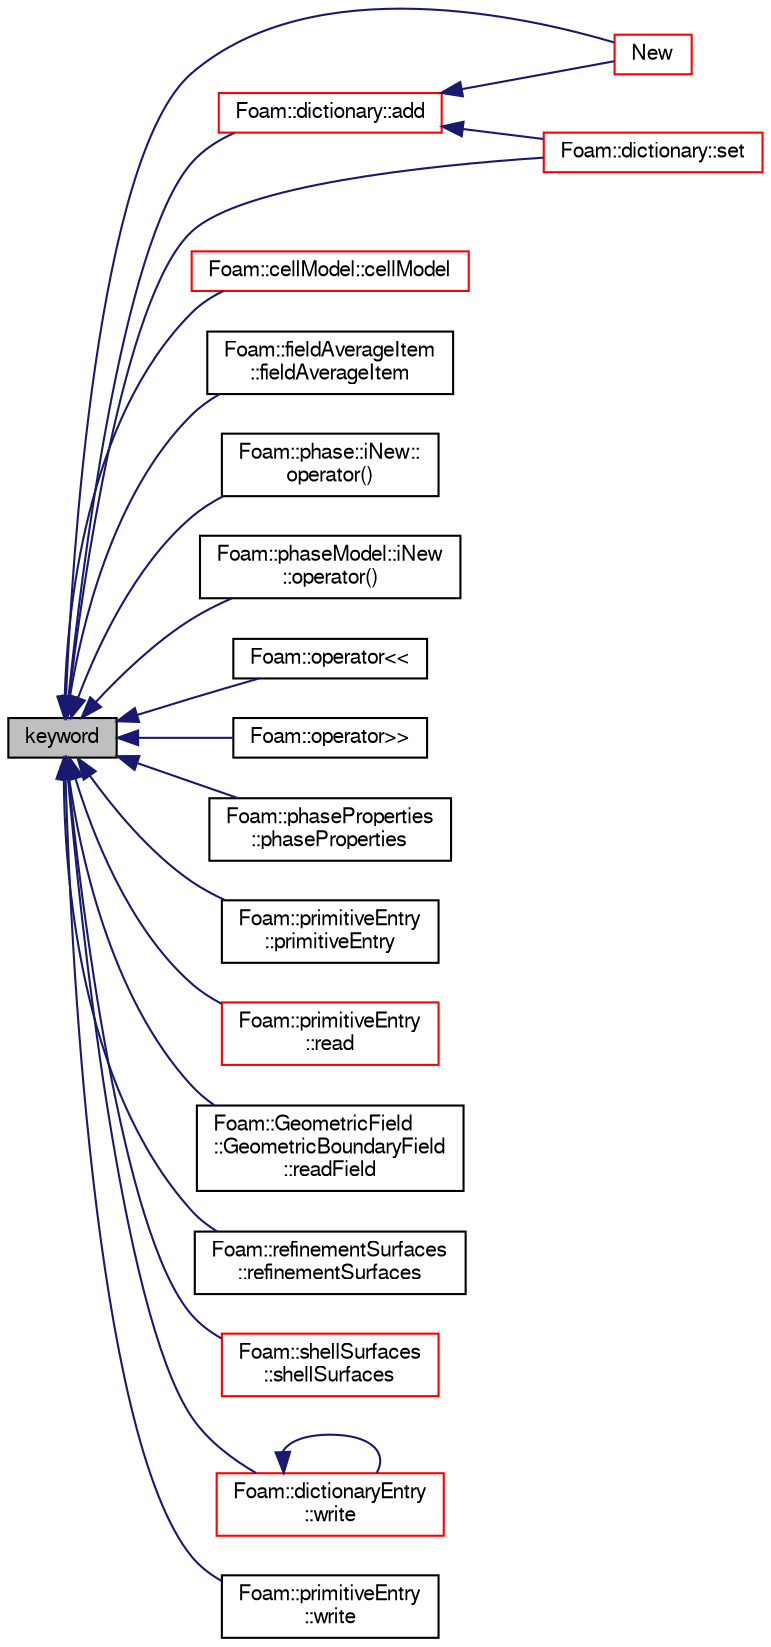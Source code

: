 digraph "keyword"
{
  bgcolor="transparent";
  edge [fontname="FreeSans",fontsize="10",labelfontname="FreeSans",labelfontsize="10"];
  node [fontname="FreeSans",fontsize="10",shape=record];
  rankdir="LR";
  Node388 [label="keyword",height=0.2,width=0.4,color="black", fillcolor="grey75", style="filled", fontcolor="black"];
  Node388 -> Node389 [dir="back",color="midnightblue",fontsize="10",style="solid",fontname="FreeSans"];
  Node389 [label="Foam::dictionary::add",height=0.2,width=0.4,color="red",URL="$a26014.html#ac2ddcab42322c8d8af5e5830ab4d431b",tooltip="Add a new entry. "];
  Node389 -> Node1409 [dir="back",color="midnightblue",fontsize="10",style="solid",fontname="FreeSans"];
  Node1409 [label="New",height=0.2,width=0.4,color="red",URL="$a26022.html#a8a226a546ec766d55192e65b55f87715",tooltip="Construct from Istream and insert into dictionary. "];
  Node389 -> Node4868 [dir="back",color="midnightblue",fontsize="10",style="solid",fontname="FreeSans"];
  Node4868 [label="Foam::dictionary::set",height=0.2,width=0.4,color="red",URL="$a26014.html#a8396ca7a6d20d7aeebc8b1ac9e18460b",tooltip="Assign a new entry, overwrite any existing entry. "];
  Node388 -> Node1742 [dir="back",color="midnightblue",fontsize="10",style="solid",fontname="FreeSans"];
  Node1742 [label="Foam::cellModel::cellModel",height=0.2,width=0.4,color="red",URL="$a27198.html#a085357b9a0cf7ca32f77de1f1ac83d5f",tooltip="Construct from Istream. "];
  Node388 -> Node920 [dir="back",color="midnightblue",fontsize="10",style="solid",fontname="FreeSans"];
  Node920 [label="Foam::fieldAverageItem\l::fieldAverageItem",height=0.2,width=0.4,color="black",URL="$a28710.html#a03cb0966f132a5e1bdd813b9f347eaf3",tooltip="Construct from Istream. "];
  Node388 -> Node1409 [dir="back",color="midnightblue",fontsize="10",style="solid",fontname="FreeSans"];
  Node388 -> Node5297 [dir="back",color="midnightblue",fontsize="10",style="solid",fontname="FreeSans"];
  Node5297 [label="Foam::phase::iNew::\loperator()",height=0.2,width=0.4,color="black",URL="$a32094.html#aed8668bb956ac4b56b7af5d3ccfad8a5"];
  Node388 -> Node5298 [dir="back",color="midnightblue",fontsize="10",style="solid",fontname="FreeSans"];
  Node5298 [label="Foam::phaseModel::iNew\l::operator()",height=0.2,width=0.4,color="black",URL="$a31938.html#ae76b2c1c03768c78d0240e9fc22f6033"];
  Node388 -> Node5299 [dir="back",color="midnightblue",fontsize="10",style="solid",fontname="FreeSans"];
  Node5299 [label="Foam::operator\<\<",height=0.2,width=0.4,color="black",URL="$a21124.html#af12d485521e7f637dae4f4cef86845c3"];
  Node388 -> Node2020 [dir="back",color="midnightblue",fontsize="10",style="solid",fontname="FreeSans"];
  Node2020 [label="Foam::operator\>\>",height=0.2,width=0.4,color="black",URL="$a21124.html#a10313e2510d88c8c1d1ad3baaff10a13"];
  Node388 -> Node695 [dir="back",color="midnightblue",fontsize="10",style="solid",fontname="FreeSans"];
  Node695 [label="Foam::phaseProperties\l::phaseProperties",height=0.2,width=0.4,color="black",URL="$a23954.html#a3b5b875ef8e2fad3fc424b37904a1446",tooltip="Construct from Istream. "];
  Node388 -> Node5300 [dir="back",color="midnightblue",fontsize="10",style="solid",fontname="FreeSans"];
  Node5300 [label="Foam::primitiveEntry\l::primitiveEntry",height=0.2,width=0.4,color="black",URL="$a26058.html#a19cbf4c2d66a5e53ac34e7c39012ce38",tooltip="Construct from keyword and a ITstream. "];
  Node388 -> Node1433 [dir="back",color="midnightblue",fontsize="10",style="solid",fontname="FreeSans"];
  Node1433 [label="Foam::primitiveEntry\l::read",height=0.2,width=0.4,color="red",URL="$a26058.html#aec631c08ab1cd21bac04fbc797c9c5fb",tooltip="Read tokens from the given stream. "];
  Node388 -> Node844 [dir="back",color="midnightblue",fontsize="10",style="solid",fontname="FreeSans"];
  Node844 [label="Foam::GeometricField\l::GeometricBoundaryField\l::readField",height=0.2,width=0.4,color="black",URL="$a26514.html#a3b159706bf20959b4215e3c90e2cdb2f",tooltip="Read the boundary field. "];
  Node388 -> Node2271 [dir="back",color="midnightblue",fontsize="10",style="solid",fontname="FreeSans"];
  Node2271 [label="Foam::refinementSurfaces\l::refinementSurfaces",height=0.2,width=0.4,color="black",URL="$a24686.html#a3eecea7df2307ad6efac0393c421de74",tooltip="Construct from surfaces and dictionary. "];
  Node388 -> Node4868 [dir="back",color="midnightblue",fontsize="10",style="solid",fontname="FreeSans"];
  Node388 -> Node2294 [dir="back",color="midnightblue",fontsize="10",style="solid",fontname="FreeSans"];
  Node2294 [label="Foam::shellSurfaces\l::shellSurfaces",height=0.2,width=0.4,color="red",URL="$a24694.html#a2c429cbb881bcc26360946abf9c5f3b9",tooltip="Construct from geometry and dictionary. "];
  Node388 -> Node637 [dir="back",color="midnightblue",fontsize="10",style="solid",fontname="FreeSans"];
  Node637 [label="Foam::dictionaryEntry\l::write",height=0.2,width=0.4,color="red",URL="$a26018.html#a293fdfec8bdfbd5c3913ab4c9f3454ff",tooltip="Write. "];
  Node637 -> Node637 [dir="back",color="midnightblue",fontsize="10",style="solid",fontname="FreeSans"];
  Node388 -> Node5301 [dir="back",color="midnightblue",fontsize="10",style="solid",fontname="FreeSans"];
  Node5301 [label="Foam::primitiveEntry\l::write",height=0.2,width=0.4,color="black",URL="$a26058.html#abba3093e9056aa1033a534c5f3df0a80",tooltip="Write, optionally with contents only (no keyword, etc) "];
}

